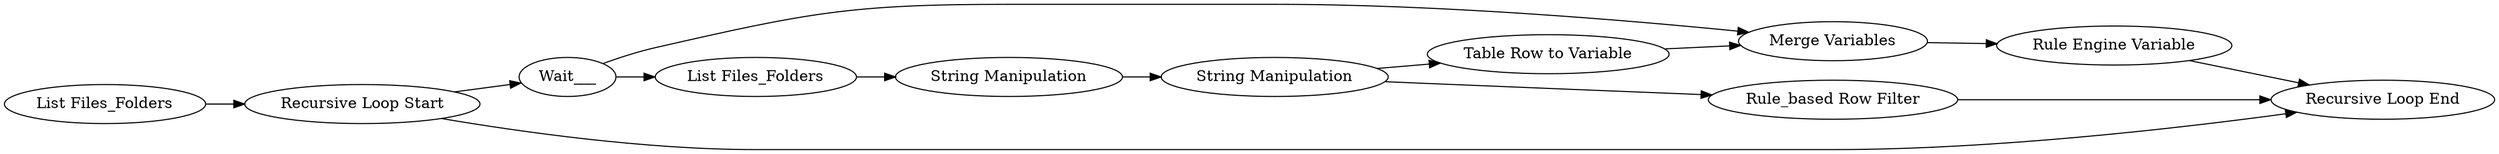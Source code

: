 digraph {
	4161 [label="Rule_based Row Filter"]
	4167 [label=Wait___]
	4368 [label="Rule Engine Variable"]
	4369 [label="Table Row to Variable"]
	4370 [label="Merge Variables"]
	4371 [label="Recursive Loop Start"]
	4372 [label="Recursive Loop End"]
	4373 [label="List Files_Folders"]
	4374 [label="List Files_Folders"]
	4375 [label="String Manipulation"]
	4376 [label="String Manipulation"]
	4161 -> 4372
	4167 -> 4370
	4167 -> 4374
	4368 -> 4372
	4369 -> 4370
	4370 -> 4368
	4371 -> 4167
	4371 -> 4372
	4373 -> 4371
	4374 -> 4376
	4375 -> 4369
	4375 -> 4161
	4376 -> 4375
	rankdir=LR
}
